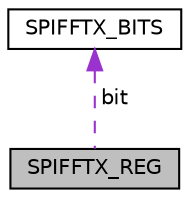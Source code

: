 digraph "SPIFFTX_REG"
{
  edge [fontname="Helvetica",fontsize="10",labelfontname="Helvetica",labelfontsize="10"];
  node [fontname="Helvetica",fontsize="10",shape=record];
  Node1 [label="SPIFFTX_REG",height=0.2,width=0.4,color="black", fillcolor="grey75", style="filled", fontcolor="black"];
  Node2 -> Node1 [dir="back",color="darkorchid3",fontsize="10",style="dashed",label=" bit" ,fontname="Helvetica"];
  Node2 [label="SPIFFTX_BITS",height=0.2,width=0.4,color="black", fillcolor="white", style="filled",URL="$struct_s_p_i_f_f_t_x___b_i_t_s.html"];
}
